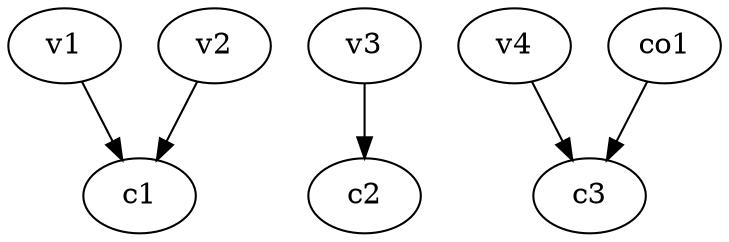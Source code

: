 strict digraph  {
c1;
c2;
c3;
v1;
v2;
v3;
v4;
co1;
v1 -> c1  [weight=1];
v2 -> c1  [weight=1];
v3 -> c2  [weight=1];
v4 -> c3  [weight=1];
co1 -> c3  [weight=1];
}
